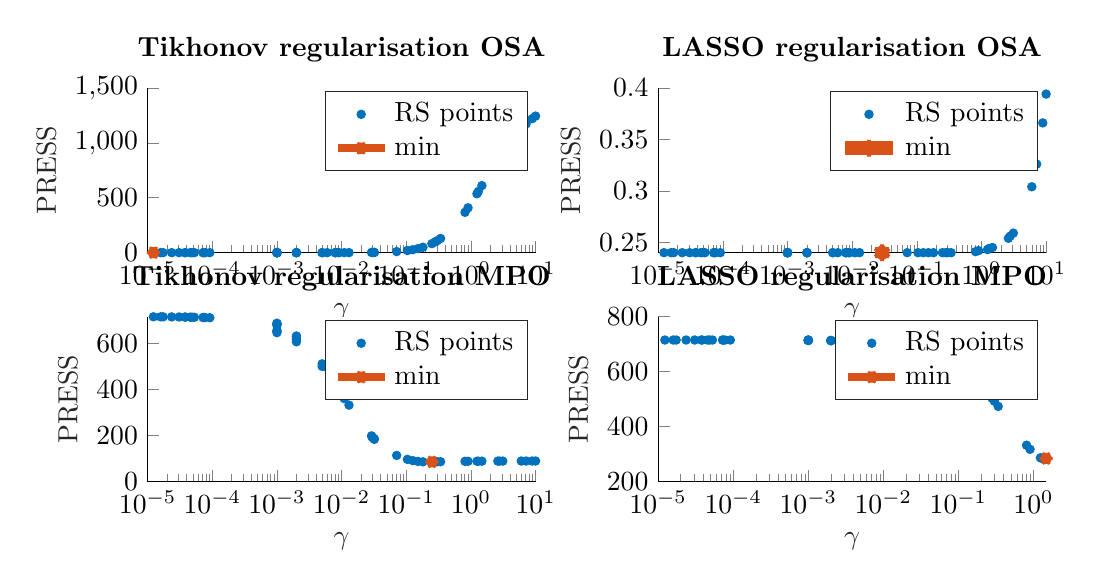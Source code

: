 % This file was created by matlab2tikz.
%
\definecolor{mycolor1}{rgb}{0.0,0.447,0.741}%
\definecolor{mycolor2}{rgb}{0.85,0.325,0.098}%
%
\begin{tikzpicture}

\begin{axis}[%
width=4.927cm,
height=2.093cm,
at={(0cm,2.907cm)},
scale only axis,
xmode=log,
xmin=1e-05,
xmax=9.979,
xminorticks=true,
xlabel style={font=\color{white!15!black}},
xlabel={$\gamma$},
ymin=0,
ymax=1500,
ylabel style={font=\color{white!15!black}},
ylabel={PRESS},
axis background/.style={fill=white},
title style={font=\bfseries},
title={Tikhonov regularisation OSA},
axis x line*=bottom,
axis y line*=left,
legend style={legend cell align=left, align=left, draw=white!15!black}
]
\addplot[only marks, mark=*, mark options={}, mark size=1.5pt, color=mycolor1, fill=mycolor1] table[row sep=crcr]{%
x	y\\
0.002	0.25\\
0.032	2.394\\
0.339	129.157\\
0.0	0.24\\
5.998	1129.398\\
0.249	82.364\\
0.0	0.24\\
0.009	0.423\\
0.001	0.243\\
0.301	108.806\\
0.013	0.627\\
0.0	0.24\\
0.002	0.247\\
4.548e-05	0.24\\
0.151	37.032\\
0.0	0.24\\
5.28e-05	0.24\\
1.585e-05	0.24\\
7.75e-05	0.24\\
0.005	0.306\\
0.104	19.688\\
0.032	2.333\\
0.001	0.244\\
0.006	0.309\\
0.001	0.24\\
1.736e-05	0.24\\
0.008	0.385\\
0.001	0.245\\
0.071	9.95\\
9.979	1243.149\\
0.002	0.248\\
0.03	2.155\\
0.011	0.532\\
0.002	0.253\\
1.229e-05	0.24\\
3.778e-05	0.24\\
0.809	367.497\\
7.229e-05	0.24\\
3.827e-05	0.24\\
0.0	0.24\\
0.008	0.386\\
1.301	557.182\\
0.0	0.24\\
0.281	98.765\\
7.124	1172.52\\
0.901	408.126\\
3.065e-05	0.24\\
8.855	1220.115\\
0.029	1.985\\
0.001	0.241\\
3.104	917.51\\
1.238	536.182\\
4.851e-05	0.24\\
0.008	0.398\\
0.181	49.661\\
2.605	849.672\\
0.03	2.149\\
0.005	0.297\\
0.0	0.24\\
7.237e-05	0.24\\
2.772	874.156\\
0.001	0.241\\
2.356e-05	0.24\\
0.126	27.105\\
9.15e-05	0.24\\
0.0	0.24\\
1.475	610.577\\
0.0	0.24\\
0.009	0.411\\
0.001	0.241\\
};
\addlegendentry{RS points}

\addplot [color=mycolor2, line width=3.0pt, draw=none, mark=asterisk, mark options={solid, mycolor2}]
  table[row sep=crcr]{%
1.229e-05	0.24\\
};
\addlegendentry{min}

\end{axis}

\begin{axis}[%
width=4.927cm,
height=2.093cm,
at={(0cm,0cm)},
scale only axis,
xmode=log,
xmin=1e-05,
xmax=9.979,
xminorticks=true,
xlabel style={font=\color{white!15!black}},
xlabel={$\gamma$},
ymin=0,
ymax=714.797,
ylabel style={font=\color{white!15!black}},
ylabel={PRESS},
axis background/.style={fill=white},
title style={font=\bfseries},
title={Tikhonov regularisation MPO},
axis x line*=bottom,
axis y line*=left,
legend style={legend cell align=left, align=left, draw=white!15!black}
]
\addplot[only marks, mark=*, mark options={}, mark size=1.5pt, color=mycolor1, fill=mycolor1] table[row sep=crcr]{%
x	y\\
0.002	617.581\\
0.032	183.425\\
0.339	86.358\\
0.0	709.954\\
5.998	89.133\\
0.249	85.506\\
0.0	697.643\\
0.009	405.95\\
0.001	656.003\\
0.301	86.011\\
0.013	331.69\\
0.0	707.742\\
0.002	631.45\\
4.548e-05	713.097\\
0.151	87.486\\
0.0	694.088\\
5.28e-05	712.723\\
1.585e-05	714.614\\
7.75e-05	711.462\\
0.005	499.508\\
0.104	96.379\\
0.032	185.36\\
0.001	651.255\\
0.006	494.899\\
0.001	686.918\\
1.736e-05	714.536\\
0.008	428.844\\
0.001	645.948\\
0.071	113.39\\
9.979	89.237\\
0.002	626.987\\
0.03	191.524\\
0.011	359.767\\
0.002	606.229\\
1.229e-05	714.797\\
3.778e-05	713.491\\
0.809	87.912\\
7.229e-05	711.728\\
3.827e-05	713.465\\
0.0	705.686\\
0.008	428.018\\
1.301	88.367\\
0.0	708.026\\
0.281	85.818\\
7.124	89.173\\
0.901	88.028\\
3.065e-05	713.855\\
8.855	89.217\\
0.029	198.185\\
0.001	677.407\\
3.104	88.907\\
1.238	88.325\\
4.851e-05	712.942\\
0.008	420.104\\
0.181	85.781\\
2.605	88.824\\
0.03	191.766\\
0.005	510.673\\
0.0	700.774\\
7.237e-05	711.723\\
2.772	88.854\\
0.001	682.337\\
2.356e-05	714.219\\
0.126	90.994\\
9.15e-05	710.749\\
0.0	708.11\\
1.475	88.466\\
0.0	703.628\\
0.009	412.609\\
0.001	684.489\\
};
\addlegendentry{RS points}

\addplot [color=mycolor2, line width=3.0pt, draw=none, mark=asterisk, mark options={solid, mycolor2}]
  table[row sep=crcr]{%
0.249	85.506\\
};
\addlegendentry{min}

\end{axis}

\begin{axis}[%
width=4.927cm,
height=2.093cm,
at={(6.484cm,2.907cm)},
scale only axis,
xmode=log,
xmin=1e-05,
xmax=9.979,
xminorticks=true,
xlabel style={font=\color{white!15!black}},
xlabel={$\gamma$},
ymin=0.24,
ymax=0.4,
ylabel style={font=\color{white!15!black}},
ylabel={PRESS},
axis background/.style={fill=white},
title style={font=\bfseries},
title={LASSO regularisation OSA},
axis x line*=bottom,
axis y line*=left,
legend style={legend cell align=left, align=left, draw=white!15!black}
]
\addplot[only marks, mark=*, mark options={}, mark size=1.5pt, color=mycolor1, fill=mycolor1] table[row sep=crcr]{%
x	y\\
0.002	0.24\\
0.032	0.24\\
0.339	0.24\\
0.0	0.24\\
5.998	0.304\\
0.249	0.24\\
0.0	0.24\\
0.009	0.24\\
0.001	0.24\\
0.301	0.24\\
0.013	0.24\\
0.0	0.24\\
0.002	0.24\\
4.548e-05	0.24\\
0.151	0.24\\
0.0	0.24\\
5.28e-05	0.24\\
1.585e-05	0.24\\
7.75e-05	0.24\\
0.005	0.24\\
0.104	0.24\\
0.032	0.24\\
0.001	0.24\\
0.006	0.24\\
0.001	0.24\\
1.736e-05	0.24\\
0.008	0.24\\
0.001	0.24\\
0.071	0.24\\
9.979	0.394\\
0.002	0.24\\
0.03	0.24\\
0.011	0.24\\
0.002	0.24\\
1.229e-05	0.24\\
3.778e-05	0.24\\
0.809	0.241\\
7.229e-05	0.24\\
3.827e-05	0.24\\
0.0	0.24\\
0.008	0.24\\
1.301	0.244\\
0.0	0.24\\
0.281	0.24\\
7.124	0.326\\
0.901	0.242\\
3.065e-05	0.24\\
8.855	0.366\\
0.029	0.24\\
0.001	0.24\\
3.104	0.259\\
1.238	0.243\\
4.851e-05	0.24\\
0.008	0.24\\
0.181	0.24\\
2.605	0.254\\
0.03	0.24\\
0.005	0.24\\
0.0	0.24\\
7.237e-05	0.24\\
2.772	0.256\\
0.001	0.24\\
2.356e-05	0.24\\
0.126	0.24\\
9.15e-05	0.24\\
0.0	0.24\\
1.475	0.245\\
0.0	0.24\\
0.009	0.24\\
0.001	0.24\\
};
\addlegendentry{RS points}

\addplot [color=mycolor2, line width=5.0pt, draw=none, mark=asterisk, mark options={solid, mycolor2}]
  table[row sep=crcr]{%
0.029	0.24\\
};
\addlegendentry{min}

\end{axis}

\begin{axis}[%
width=4.927cm,
height=2.093cm,
at={(6.484cm,0cm)},
scale only axis,
xmode=log,
xmin=1e-05,
xmax=1.475,
xminorticks=true,
xlabel style={font=\color{white!15!black}},
xlabel={$\gamma$},
ymin=200,
ymax=800,
ylabel style={font=\color{white!15!black}},
ylabel={PRESS},
axis background/.style={fill=white},
title style={font=\bfseries},
title={LASSO regularisation MPO},
axis x line*=bottom,
axis y line*=left,
legend style={legend cell align=left, align=left, draw=white!15!black}
]
\addplot[only marks, mark=*, mark options={}, mark size=1.5pt, color=mycolor1, fill=mycolor1] table[row sep=crcr]{%
x	y\\
0.002	713.295\\
0.032	684.114\\
0.339	473.742\\
0.0	715.318\\
5.998	nan\\
0.249	520.874\\
0.0	715.07\\
0.009	706.313\\
0.001	714.183\\
0.301	492.792\\
0.013	702.184\\
0.0	715.274\\
0.002	713.624\\
4.548e-05	715.381\\
0.151	585.143\\
0.0	714.997\\
5.28e-05	715.374\\
1.585e-05	715.411\\
7.75e-05	715.349\\
0.005	709.971\\
0.104	620.881\\
0.032	684.561\\
0.001	714.078\\
0.006	709.817\\
0.001	714.848\\
1.736e-05	715.41\\
0.008	707.329\\
0.001	713.958\\
0.071	648.75\\
9.979	nan\\
0.002	713.519\\
0.03	685.909\\
0.011	703.926\\
0.002	713.017\\
1.229e-05	715.415\\
3.778e-05	715.389\\
0.809	332.352\\
7.229e-05	715.354\\
3.827e-05	715.388\\
0.0	715.233\\
0.008	707.294\\
1.301	284.302\\
0.0	715.28\\
0.281	502.952\\
7.124	nan\\
0.901	317.481\\
3.065e-05	715.396\\
8.855	nan\\
0.029	687.251\\
0.001	714.648\\
3.104	nan\\
1.238	286.562\\
4.851e-05	715.378\\
0.008	706.952\\
0.181	564.328\\
2.605	nan\\
0.03	685.959\\
0.005	710.334\\
0.0	715.134\\
7.237e-05	715.354\\
2.772	nan\\
0.001	714.752\\
2.356e-05	715.403\\
0.126	604.197\\
9.15e-05	715.334\\
0.0	715.282\\
1.475	284.238\\
0.0	715.191\\
0.009	706.618\\
0.001	714.798\\
};
\addlegendentry{RS points}

\addplot [color=mycolor2, line width=3.0pt, draw=none, mark=asterisk, mark options={solid, mycolor2}]
  table[row sep=crcr]{%
1.475	284.238\\
};
\addlegendentry{min}

\end{axis}
\end{tikzpicture}%